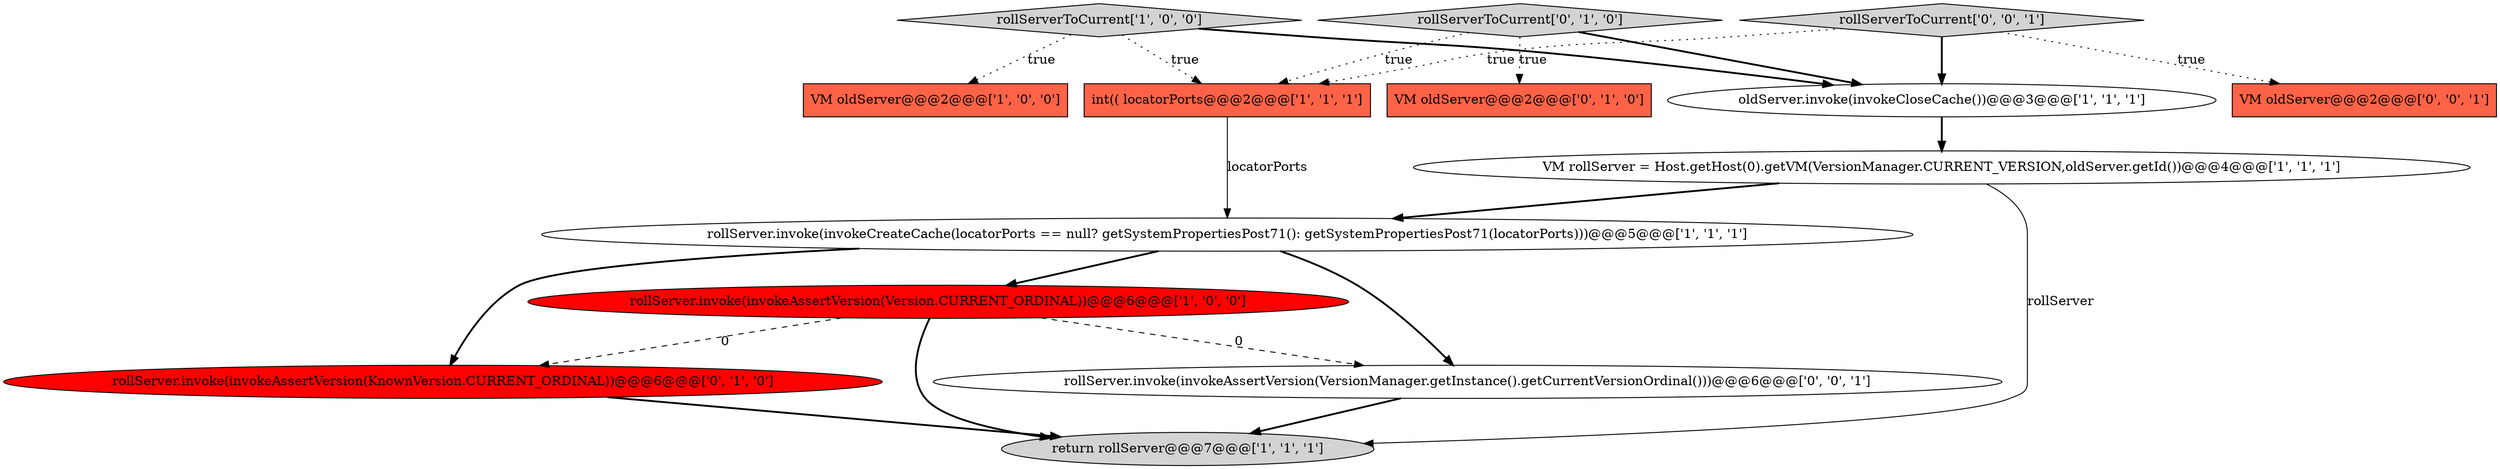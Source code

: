 digraph {
6 [style = filled, label = "rollServerToCurrent['1', '0', '0']", fillcolor = lightgray, shape = diamond image = "AAA0AAABBB1BBB"];
3 [style = filled, label = "rollServer.invoke(invokeAssertVersion(Version.CURRENT_ORDINAL))@@@6@@@['1', '0', '0']", fillcolor = red, shape = ellipse image = "AAA1AAABBB1BBB"];
9 [style = filled, label = "rollServerToCurrent['0', '1', '0']", fillcolor = lightgray, shape = diamond image = "AAA0AAABBB2BBB"];
4 [style = filled, label = "int(( locatorPorts@@@2@@@['1', '1', '1']", fillcolor = tomato, shape = box image = "AAA0AAABBB1BBB"];
0 [style = filled, label = "VM rollServer = Host.getHost(0).getVM(VersionManager.CURRENT_VERSION,oldServer.getId())@@@4@@@['1', '1', '1']", fillcolor = white, shape = ellipse image = "AAA0AAABBB1BBB"];
12 [style = filled, label = "rollServer.invoke(invokeAssertVersion(VersionManager.getInstance().getCurrentVersionOrdinal()))@@@6@@@['0', '0', '1']", fillcolor = white, shape = ellipse image = "AAA0AAABBB3BBB"];
10 [style = filled, label = "rollServer.invoke(invokeAssertVersion(KnownVersion.CURRENT_ORDINAL))@@@6@@@['0', '1', '0']", fillcolor = red, shape = ellipse image = "AAA1AAABBB2BBB"];
1 [style = filled, label = "VM oldServer@@@2@@@['1', '0', '0']", fillcolor = tomato, shape = box image = "AAA0AAABBB1BBB"];
8 [style = filled, label = "VM oldServer@@@2@@@['0', '1', '0']", fillcolor = tomato, shape = box image = "AAA0AAABBB2BBB"];
2 [style = filled, label = "oldServer.invoke(invokeCloseCache())@@@3@@@['1', '1', '1']", fillcolor = white, shape = ellipse image = "AAA0AAABBB1BBB"];
7 [style = filled, label = "rollServer.invoke(invokeCreateCache(locatorPorts == null? getSystemPropertiesPost71(): getSystemPropertiesPost71(locatorPorts)))@@@5@@@['1', '1', '1']", fillcolor = white, shape = ellipse image = "AAA0AAABBB1BBB"];
11 [style = filled, label = "VM oldServer@@@2@@@['0', '0', '1']", fillcolor = tomato, shape = box image = "AAA0AAABBB3BBB"];
5 [style = filled, label = "return rollServer@@@7@@@['1', '1', '1']", fillcolor = lightgray, shape = ellipse image = "AAA0AAABBB1BBB"];
13 [style = filled, label = "rollServerToCurrent['0', '0', '1']", fillcolor = lightgray, shape = diamond image = "AAA0AAABBB3BBB"];
12->5 [style = bold, label=""];
7->10 [style = bold, label=""];
9->2 [style = bold, label=""];
7->12 [style = bold, label=""];
6->1 [style = dotted, label="true"];
7->3 [style = bold, label=""];
0->7 [style = bold, label=""];
9->8 [style = dotted, label="true"];
6->2 [style = bold, label=""];
3->5 [style = bold, label=""];
2->0 [style = bold, label=""];
10->5 [style = bold, label=""];
3->12 [style = dashed, label="0"];
6->4 [style = dotted, label="true"];
0->5 [style = solid, label="rollServer"];
9->4 [style = dotted, label="true"];
13->11 [style = dotted, label="true"];
3->10 [style = dashed, label="0"];
4->7 [style = solid, label="locatorPorts"];
13->4 [style = dotted, label="true"];
13->2 [style = bold, label=""];
}
